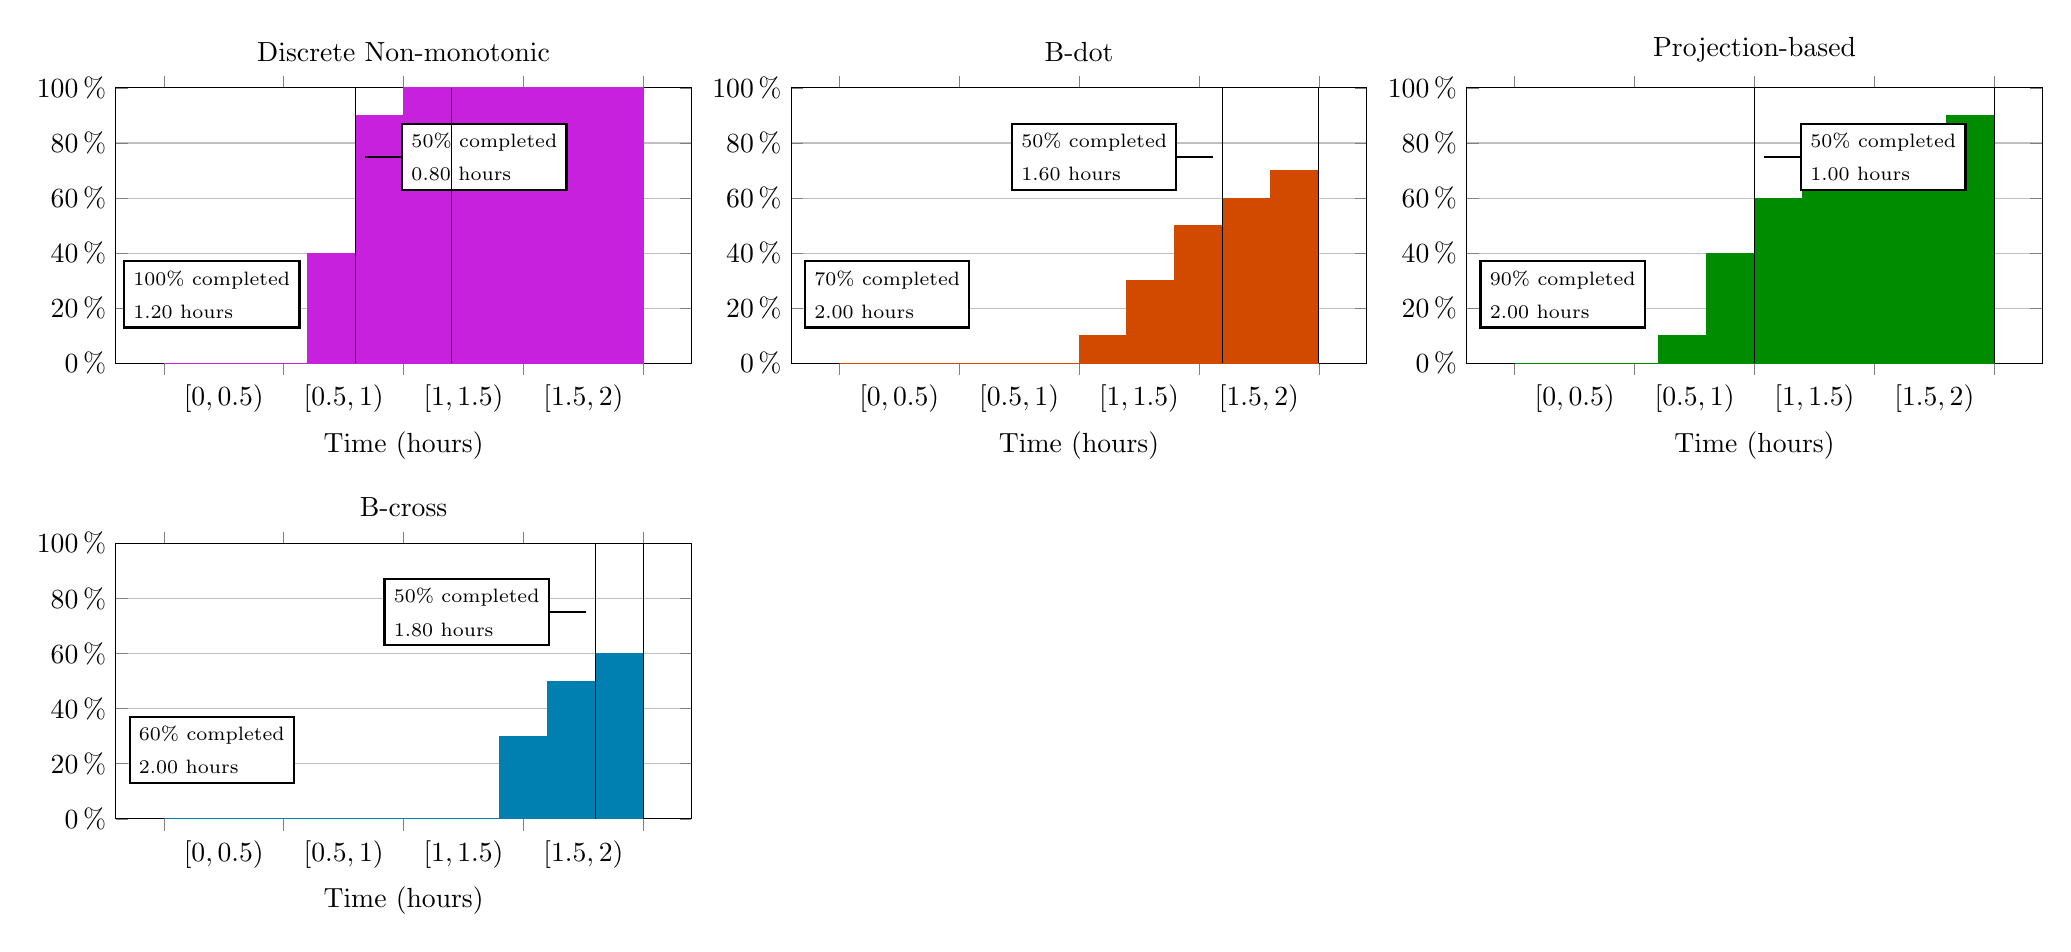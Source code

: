 % Recommended preamble:
\begin{tikzpicture}
\begin{groupplot}[group style={group size={3 by 2}, horizontal sep={0.5in}, vertical sep={0.9in}}, height={2in}, width={3.5in}, ymin={0}, ymax={100}]
    \nextgroupplot[grid style={color={rgb,1:red,0.749;green,0.749;blue,0.749}}, label style={color={rgb,1:red,0.0;green,0.0;blue,0.0}}, title style={color={rgb,1:red,0.0;green,0.0;blue,0.0}}, tick label style={color={rgb,1:red,0.0;green,0.0;blue,0.0}}, axis line style={color={rgb,1:red,0.0;green,0.0;blue,0.0}}, ybar interval, xticklabel interval boundaries, ymajorgrids, xmajorgrids={false}, xlabel={Time (hours)}, xtick={0.0,0.5,1.0,1.5,2.0}, title={Discrete Non-monotonic}, xticklabel={$[\pgfmathprintnumber\tick,\pgfmathprintnumber\nexttick)$}, yticklabel={$\pgfmathprintnumber\tick\,\%$}]
    \addplot[draw={rgb,1:red,0.78;green,0.129;blue,0.867}, fill={rgb,1:red,0.78;green,0.129;blue,0.867}, fill opacity={1.0}]
        coordinates {
            (0.0,0.0)
            (0.2,0.0)
            (0.4,0.0)
            (0.6,40.0)
            (0.8,90.0)
            (1.0,100.0)
            (1.2,100.0)
            (1.4,100.0)
            (1.6,100.0)
            (1.8,100.0)
            (2.0,100.0)
        }
        ;
    \draw [color={rgb,1:red,0.0;green,0.0;blue,0.0}](0.8, 0) -- (0.8, 100);
    \node 
    [pin={[thick,pin edge={draw={rgb,1:red,0.0;green,0.0;blue,0.0}, thick},draw={rgb,1:red,0.0;green,0.0;blue,0.0},fill={rgb,1:red,1.0;green,1.0;blue,1.0},text={rgb,1:red,0.0;green,0.0;blue,0.0},align=left]right:\scriptsize 50\% completed \\ \scriptsize0.80 hours}]  at 
    (0.8,75)
    {};
    \draw [color={rgb,1:red,0.0;green,0.0;blue,0.0}](1.2, 0) -- (1.2, 100);
    \node [thick,draw={rgb,1:red,0.0;green,0.0;blue,0.0},fill={rgb,1:red,1.0;green,1.0;blue,1.0},text={rgb,1:red,0.0;green,0.0;blue,0.0},align=left] at (0.2, 25){\scriptsize 100\%  completed\\ \scriptsize1.20 hours};
    \nextgroupplot[grid style={color={rgb,1:red,0.749;green,0.749;blue,0.749}}, label style={color={rgb,1:red,0.0;green,0.0;blue,0.0}}, title style={color={rgb,1:red,0.0;green,0.0;blue,0.0}}, tick label style={color={rgb,1:red,0.0;green,0.0;blue,0.0}}, axis line style={color={rgb,1:red,0.0;green,0.0;blue,0.0}}, ybar interval, xticklabel interval boundaries, ymajorgrids, xmajorgrids={false}, xlabel={Time (hours)}, xtick={0.0,0.5,1.0,1.5,2.0}, title={B-dot}, xticklabel={$[\pgfmathprintnumber\tick,\pgfmathprintnumber\nexttick)$}, yticklabel={$\pgfmathprintnumber\tick\,\%$}]
    \addplot[draw={rgb,1:red,0.82;green,0.29;blue,0.0}, fill={rgb,1:red,0.82;green,0.29;blue,0.0}, fill opacity={1.0}]
        coordinates {
            (0.0,0.0)
            (0.2,0.0)
            (0.4,0.0)
            (0.6,0.0)
            (0.8,0.0)
            (1.0,10.0)
            (1.2,30.0)
            (1.4,50.0)
            (1.6,60.0)
            (1.8,70.0)
            (2.0,100.0)
        }
        ;
    \draw [color={rgb,1:red,0.0;green,0.0;blue,0.0}](1.6, 0) -- (1.6, 100);
    \node 
    [pin={[thick,pin edge={draw={rgb,1:red,0.0;green,0.0;blue,0.0}, thick},draw={rgb,1:red,0.0;green,0.0;blue,0.0},fill={rgb,1:red,1.0;green,1.0;blue,1.0},text={rgb,1:red,0.0;green,0.0;blue,0.0},align=left]left:\scriptsize 50\% completed \\ \scriptsize1.60 hours}]  at 
    (1.6,75)
    {};
    \draw [color={rgb,1:red,0.0;green,0.0;blue,0.0}](2.0, 0) -- (2.0, 100);
    \node [thick,draw={rgb,1:red,0.0;green,0.0;blue,0.0},fill={rgb,1:red,1.0;green,1.0;blue,1.0},text={rgb,1:red,0.0;green,0.0;blue,0.0},align=left] at (0.2, 25){\scriptsize 70\%  completed\\ \scriptsize2.00 hours};
    \nextgroupplot[grid style={color={rgb,1:red,0.749;green,0.749;blue,0.749}}, label style={color={rgb,1:red,0.0;green,0.0;blue,0.0}}, title style={color={rgb,1:red,0.0;green,0.0;blue,0.0}}, tick label style={color={rgb,1:red,0.0;green,0.0;blue,0.0}}, axis line style={color={rgb,1:red,0.0;green,0.0;blue,0.0}}, ybar interval, xticklabel interval boundaries, ymajorgrids, xmajorgrids={false}, xlabel={Time (hours)}, xtick={0.0,0.5,1.0,1.5,2.0}, title={Projection-based}, xticklabel={$[\pgfmathprintnumber\tick,\pgfmathprintnumber\nexttick)$}, yticklabel={$\pgfmathprintnumber\tick\,\%$}]
    \addplot[draw={rgb,1:red,0.0;green,0.549;blue,0.0}, fill={rgb,1:red,0.0;green,0.549;blue,0.0}, fill opacity={1.0}]
        coordinates {
            (0.0,0.0)
            (0.2,0.0)
            (0.4,0.0)
            (0.6,10.0)
            (0.8,40.0)
            (1.0,60.0)
            (1.2,80.0)
            (1.4,80.0)
            (1.6,80.0)
            (1.8,90.0)
            (2.0,100.0)
        }
        ;
    \draw [color={rgb,1:red,0.0;green,0.0;blue,0.0}](1.0, 0) -- (1.0, 100);
    \node 
    [pin={[thick,pin edge={draw={rgb,1:red,0.0;green,0.0;blue,0.0}, thick},draw={rgb,1:red,0.0;green,0.0;blue,0.0},fill={rgb,1:red,1.0;green,1.0;blue,1.0},text={rgb,1:red,0.0;green,0.0;blue,0.0},align=left]right:\scriptsize 50\% completed \\ \scriptsize1.00 hours}]  at 
    (1.0,75)
    {};
    \draw [color={rgb,1:red,0.0;green,0.0;blue,0.0}](2.0, 0) -- (2.0, 100);
    \node [thick,draw={rgb,1:red,0.0;green,0.0;blue,0.0},fill={rgb,1:red,1.0;green,1.0;blue,1.0},text={rgb,1:red,0.0;green,0.0;blue,0.0},align=left] at (0.2, 25){\scriptsize 90\%  completed\\ \scriptsize2.00 hours};
    \nextgroupplot[grid style={color={rgb,1:red,0.749;green,0.749;blue,0.749}}, label style={color={rgb,1:red,0.0;green,0.0;blue,0.0}}, title style={color={rgb,1:red,0.0;green,0.0;blue,0.0}}, tick label style={color={rgb,1:red,0.0;green,0.0;blue,0.0}}, axis line style={color={rgb,1:red,0.0;green,0.0;blue,0.0}}, ybar interval, xticklabel interval boundaries, ymajorgrids, xmajorgrids={false}, xlabel={Time (hours)}, xtick={0.0,0.5,1.0,1.5,2.0}, title={B-cross}, xticklabel={$[\pgfmathprintnumber\tick,\pgfmathprintnumber\nexttick)$}, yticklabel={$\pgfmathprintnumber\tick\,\%$}]
    \addplot[draw={rgb,1:red,0.0;green,0.498;blue,0.694}, fill={rgb,1:red,0.0;green,0.498;blue,0.694}, fill opacity={1.0}]
        coordinates {
            (0.0,0.0)
            (0.2,0.0)
            (0.4,0.0)
            (0.6,0.0)
            (0.8,0.0)
            (1.0,0.0)
            (1.2,0.0)
            (1.4,30.0)
            (1.6,50.0)
            (1.8,60.0)
            (2.0,100.0)
        }
        ;
    \draw [color={rgb,1:red,0.0;green,0.0;blue,0.0}](1.8, 0) -- (1.8, 100);
    \node 
    [pin={[thick,pin edge={draw={rgb,1:red,0.0;green,0.0;blue,0.0}, thick},draw={rgb,1:red,0.0;green,0.0;blue,0.0},fill={rgb,1:red,1.0;green,1.0;blue,1.0},text={rgb,1:red,0.0;green,0.0;blue,0.0},align=left]left:\scriptsize 50\% completed \\ \scriptsize1.80 hours}]  at 
    (1.8,75)
    {};
    \draw [color={rgb,1:red,0.0;green,0.0;blue,0.0}](2.0, 0) -- (2.0, 100);
    \node [thick,draw={rgb,1:red,0.0;green,0.0;blue,0.0},fill={rgb,1:red,1.0;green,1.0;blue,1.0},text={rgb,1:red,0.0;green,0.0;blue,0.0},align=left] at (0.2, 25){\scriptsize 60\%  completed\\ \scriptsize2.00 hours};
\end{groupplot}
\end{tikzpicture}
